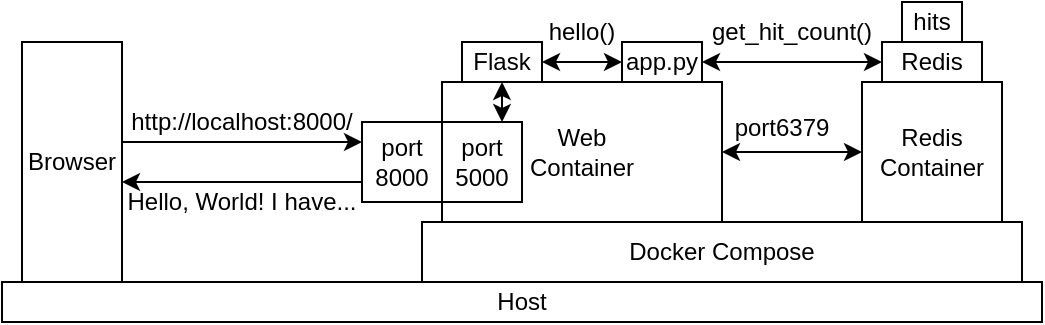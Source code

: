 <mxfile version="24.7.6">
  <diagram name="ページ1" id="xCFrdOlt7IlNSszw9OAP">
    <mxGraphModel dx="839" dy="457" grid="1" gridSize="10" guides="1" tooltips="1" connect="1" arrows="1" fold="1" page="1" pageScale="1" pageWidth="560" pageHeight="200" math="0" shadow="0">
      <root>
        <mxCell id="0" />
        <mxCell id="1" parent="0" />
        <mxCell id="MUnZ54nWxPWMIT2JAw0_-3" value="" style="group" vertex="1" connectable="0" parent="1">
          <mxGeometry x="20" y="20" width="520" height="160" as="geometry" />
        </mxCell>
        <mxCell id="gBFuUU73enmAhyYwQWJB-1" value="Host" style="rounded=0;whiteSpace=wrap;html=1;" parent="MUnZ54nWxPWMIT2JAw0_-3" vertex="1">
          <mxGeometry y="140" width="520" height="20" as="geometry" />
        </mxCell>
        <mxCell id="gBFuUU73enmAhyYwQWJB-2" value="Docker Compose" style="rounded=0;whiteSpace=wrap;html=1;" parent="MUnZ54nWxPWMIT2JAw0_-3" vertex="1">
          <mxGeometry x="210" y="110" width="300" height="30" as="geometry" />
        </mxCell>
        <mxCell id="gBFuUU73enmAhyYwQWJB-3" value="Browser" style="rounded=0;whiteSpace=wrap;html=1;" parent="MUnZ54nWxPWMIT2JAw0_-3" vertex="1">
          <mxGeometry x="10" y="20" width="50" height="120" as="geometry" />
        </mxCell>
        <mxCell id="gBFuUU73enmAhyYwQWJB-4" value="Web&lt;div&gt;Container&lt;/div&gt;" style="rounded=0;whiteSpace=wrap;html=1;" parent="MUnZ54nWxPWMIT2JAw0_-3" vertex="1">
          <mxGeometry x="220" y="40" width="140" height="70" as="geometry" />
        </mxCell>
        <mxCell id="gBFuUU73enmAhyYwQWJB-5" value="Redis&lt;div&gt;Container&lt;/div&gt;" style="rounded=0;whiteSpace=wrap;html=1;" parent="MUnZ54nWxPWMIT2JAw0_-3" vertex="1">
          <mxGeometry x="430" y="40" width="70" height="70" as="geometry" />
        </mxCell>
        <mxCell id="gBFuUU73enmAhyYwQWJB-6" value="port&lt;div&gt;8000&lt;/div&gt;" style="rounded=0;whiteSpace=wrap;html=1;" parent="MUnZ54nWxPWMIT2JAw0_-3" vertex="1">
          <mxGeometry x="180" y="60" width="40" height="40" as="geometry" />
        </mxCell>
        <mxCell id="gBFuUU73enmAhyYwQWJB-7" value="port&lt;div&gt;5000&lt;/div&gt;" style="rounded=0;whiteSpace=wrap;html=1;" parent="MUnZ54nWxPWMIT2JAw0_-3" vertex="1">
          <mxGeometry x="220" y="60" width="40" height="40" as="geometry" />
        </mxCell>
        <mxCell id="gBFuUU73enmAhyYwQWJB-8" value="Redis" style="rounded=0;whiteSpace=wrap;html=1;" parent="MUnZ54nWxPWMIT2JAw0_-3" vertex="1">
          <mxGeometry x="440" y="20" width="50" height="20" as="geometry" />
        </mxCell>
        <mxCell id="gBFuUU73enmAhyYwQWJB-9" value="" style="endArrow=classic;startArrow=classic;html=1;rounded=0;entryX=1;entryY=0.5;entryDx=0;entryDy=0;exitX=0;exitY=0.5;exitDx=0;exitDy=0;" parent="MUnZ54nWxPWMIT2JAw0_-3" source="gBFuUU73enmAhyYwQWJB-5" target="gBFuUU73enmAhyYwQWJB-4" edge="1">
          <mxGeometry width="50" height="50" relative="1" as="geometry">
            <mxPoint x="390" y="80" as="sourcePoint" />
            <mxPoint x="350" y="190" as="targetPoint" />
          </mxGeometry>
        </mxCell>
        <mxCell id="gBFuUU73enmAhyYwQWJB-10" value="port6379" style="text;html=1;align=center;verticalAlign=middle;whiteSpace=wrap;rounded=0;" parent="MUnZ54nWxPWMIT2JAw0_-3" vertex="1">
          <mxGeometry x="360" y="50" width="60" height="25" as="geometry" />
        </mxCell>
        <mxCell id="gBFuUU73enmAhyYwQWJB-12" value="http://localhost:8000/" style="text;html=1;align=center;verticalAlign=middle;whiteSpace=wrap;rounded=0;" parent="MUnZ54nWxPWMIT2JAw0_-3" vertex="1">
          <mxGeometry x="60" y="50" width="120" height="20" as="geometry" />
        </mxCell>
        <mxCell id="gBFuUU73enmAhyYwQWJB-13" value="app.py" style="rounded=0;whiteSpace=wrap;html=1;" parent="MUnZ54nWxPWMIT2JAw0_-3" vertex="1">
          <mxGeometry x="310" y="20" width="40" height="20" as="geometry" />
        </mxCell>
        <mxCell id="gBFuUU73enmAhyYwQWJB-14" value="" style="endArrow=classic;html=1;rounded=0;exitX=0;exitY=1;exitDx=0;exitDy=0;entryX=1;entryY=1;entryDx=0;entryDy=0;" parent="MUnZ54nWxPWMIT2JAw0_-3" source="gBFuUU73enmAhyYwQWJB-12" target="gBFuUU73enmAhyYwQWJB-12" edge="1">
          <mxGeometry width="50" height="50" relative="1" as="geometry">
            <mxPoint x="300" y="240" as="sourcePoint" />
            <mxPoint x="350" y="190" as="targetPoint" />
          </mxGeometry>
        </mxCell>
        <mxCell id="gBFuUU73enmAhyYwQWJB-15" value="Hello, World! I have..." style="text;html=1;align=center;verticalAlign=middle;whiteSpace=wrap;rounded=0;" parent="MUnZ54nWxPWMIT2JAw0_-3" vertex="1">
          <mxGeometry x="60" y="90" width="120" height="20" as="geometry" />
        </mxCell>
        <mxCell id="gBFuUU73enmAhyYwQWJB-16" value="" style="endArrow=classic;html=1;rounded=0;exitX=1;exitY=0;exitDx=0;exitDy=0;entryX=0;entryY=0;entryDx=0;entryDy=0;" parent="MUnZ54nWxPWMIT2JAw0_-3" source="gBFuUU73enmAhyYwQWJB-15" target="gBFuUU73enmAhyYwQWJB-15" edge="1">
          <mxGeometry width="50" height="50" relative="1" as="geometry">
            <mxPoint x="70" y="80" as="sourcePoint" />
            <mxPoint x="190" y="80" as="targetPoint" />
          </mxGeometry>
        </mxCell>
        <mxCell id="gBFuUU73enmAhyYwQWJB-17" value="Flask" style="rounded=0;whiteSpace=wrap;html=1;" parent="MUnZ54nWxPWMIT2JAw0_-3" vertex="1">
          <mxGeometry x="230" y="20" width="40" height="20" as="geometry" />
        </mxCell>
        <mxCell id="gBFuUU73enmAhyYwQWJB-18" value="" style="endArrow=classic;startArrow=classic;html=1;rounded=0;exitX=0.75;exitY=0;exitDx=0;exitDy=0;entryX=0.5;entryY=1;entryDx=0;entryDy=0;" parent="MUnZ54nWxPWMIT2JAw0_-3" source="gBFuUU73enmAhyYwQWJB-7" target="gBFuUU73enmAhyYwQWJB-17" edge="1">
          <mxGeometry width="50" height="50" relative="1" as="geometry">
            <mxPoint x="300" y="240" as="sourcePoint" />
            <mxPoint x="350" y="190" as="targetPoint" />
          </mxGeometry>
        </mxCell>
        <mxCell id="gBFuUU73enmAhyYwQWJB-19" value="" style="endArrow=classic;startArrow=classic;html=1;rounded=0;exitX=0;exitY=0.5;exitDx=0;exitDy=0;entryX=1;entryY=0.5;entryDx=0;entryDy=0;" parent="MUnZ54nWxPWMIT2JAw0_-3" source="gBFuUU73enmAhyYwQWJB-13" target="gBFuUU73enmAhyYwQWJB-17" edge="1">
          <mxGeometry width="50" height="50" relative="1" as="geometry">
            <mxPoint x="260" y="70" as="sourcePoint" />
            <mxPoint x="260" y="50" as="targetPoint" />
          </mxGeometry>
        </mxCell>
        <mxCell id="gBFuUU73enmAhyYwQWJB-20" value="hello()" style="text;html=1;align=center;verticalAlign=middle;whiteSpace=wrap;rounded=0;" parent="MUnZ54nWxPWMIT2JAw0_-3" vertex="1">
          <mxGeometry x="270" width="40" height="30" as="geometry" />
        </mxCell>
        <mxCell id="gBFuUU73enmAhyYwQWJB-21" value="" style="endArrow=classic;startArrow=classic;html=1;rounded=0;exitX=0;exitY=0.5;exitDx=0;exitDy=0;entryX=1;entryY=0.5;entryDx=0;entryDy=0;" parent="MUnZ54nWxPWMIT2JAw0_-3" source="gBFuUU73enmAhyYwQWJB-8" target="gBFuUU73enmAhyYwQWJB-13" edge="1">
          <mxGeometry width="50" height="50" relative="1" as="geometry">
            <mxPoint x="320" y="40" as="sourcePoint" />
            <mxPoint x="280" y="40" as="targetPoint" />
          </mxGeometry>
        </mxCell>
        <mxCell id="gBFuUU73enmAhyYwQWJB-22" value="get_hit_count()" style="text;html=1;align=center;verticalAlign=middle;whiteSpace=wrap;rounded=0;" parent="MUnZ54nWxPWMIT2JAw0_-3" vertex="1">
          <mxGeometry x="350" width="90" height="30" as="geometry" />
        </mxCell>
        <mxCell id="MUnZ54nWxPWMIT2JAw0_-1" value="hits" style="rounded=0;whiteSpace=wrap;html=1;" vertex="1" parent="MUnZ54nWxPWMIT2JAw0_-3">
          <mxGeometry x="450" width="30" height="20" as="geometry" />
        </mxCell>
      </root>
    </mxGraphModel>
  </diagram>
</mxfile>
